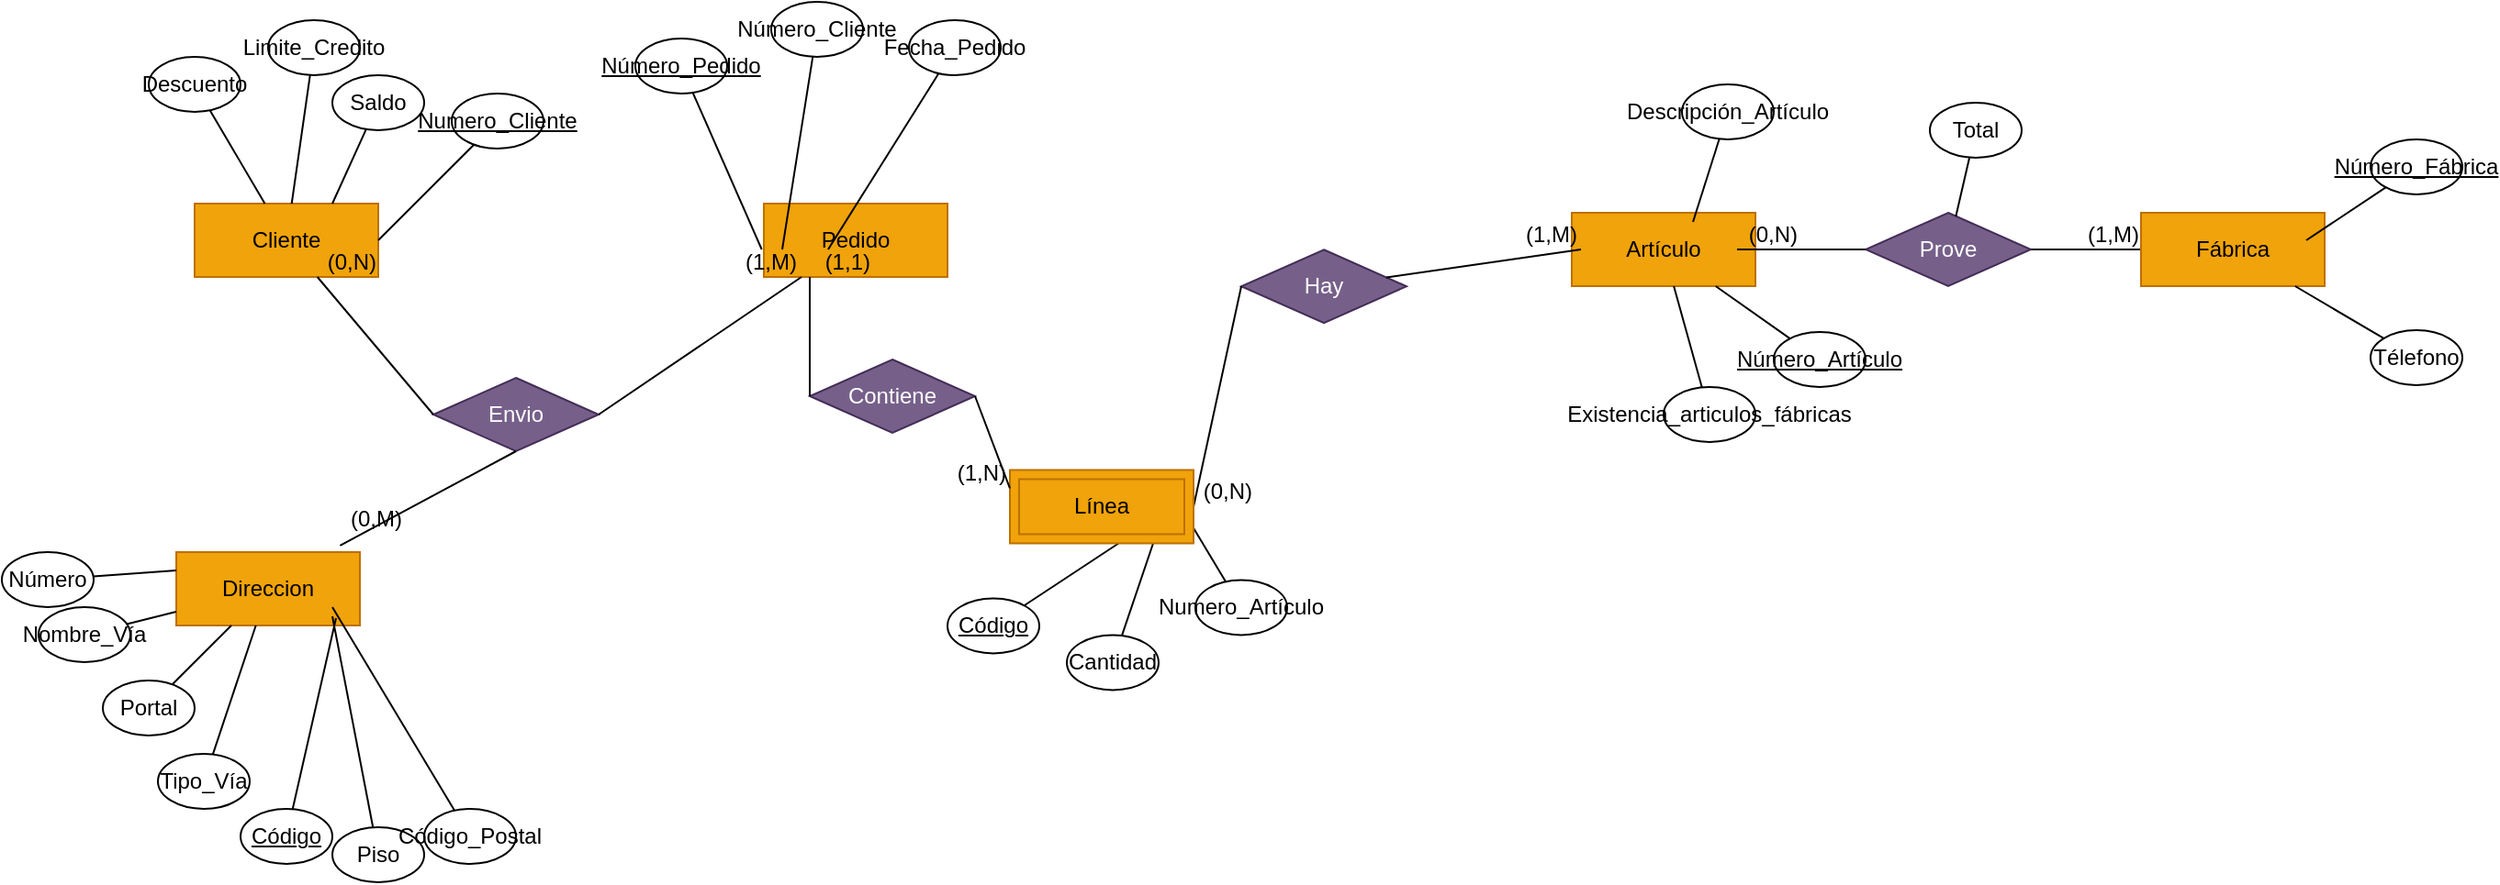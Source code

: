 <mxfile version="27.0.9">
  <diagram name="Página-1" id="Y2wxkopbrOoG1ZFBHDRZ">
    <mxGraphModel dx="1773" dy="661" grid="1" gridSize="10" guides="1" tooltips="1" connect="1" arrows="1" fold="1" page="1" pageScale="1" pageWidth="827" pageHeight="1169" math="0" shadow="0">
      <root>
        <mxCell id="0" />
        <mxCell id="1" parent="0" />
        <mxCell id="6sxr05ySoq-j22cTBixy-1" value="Cliente" style="whiteSpace=wrap;html=1;align=center;fillColor=#f0a30a;strokeColor=#BD7000;fontColor=#000000;" parent="1" vertex="1">
          <mxGeometry x="90" y="140" width="100" height="40" as="geometry" />
        </mxCell>
        <mxCell id="6sxr05ySoq-j22cTBixy-4" value="Direccion" style="whiteSpace=wrap;html=1;align=center;fillColor=#f0a30a;strokeColor=#BD7000;fontColor=#000000;" parent="1" vertex="1">
          <mxGeometry x="80" y="330" width="100" height="40" as="geometry" />
        </mxCell>
        <mxCell id="6sxr05ySoq-j22cTBixy-10" value="" style="endArrow=none;html=1;rounded=0;" parent="1" target="6sxr05ySoq-j22cTBixy-11" edge="1">
          <mxGeometry relative="1" as="geometry">
            <mxPoint x="190" y="160" as="sourcePoint" />
            <mxPoint x="250" y="160" as="targetPoint" />
          </mxGeometry>
        </mxCell>
        <mxCell id="6sxr05ySoq-j22cTBixy-11" value="&lt;u&gt;Numero_Cliente&lt;/u&gt;" style="ellipse;whiteSpace=wrap;html=1;align=center;" parent="1" vertex="1">
          <mxGeometry x="230" y="80" width="50" height="30" as="geometry" />
        </mxCell>
        <mxCell id="6sxr05ySoq-j22cTBixy-12" value="" style="endArrow=none;html=1;rounded=0;exitX=0.75;exitY=0;exitDx=0;exitDy=0;" parent="1" source="6sxr05ySoq-j22cTBixy-1" target="6sxr05ySoq-j22cTBixy-13" edge="1">
          <mxGeometry relative="1" as="geometry">
            <mxPoint x="130" y="95" as="sourcePoint" />
            <mxPoint x="190" y="95" as="targetPoint" />
          </mxGeometry>
        </mxCell>
        <mxCell id="6sxr05ySoq-j22cTBixy-13" value="Saldo" style="ellipse;whiteSpace=wrap;html=1;align=center;" parent="1" vertex="1">
          <mxGeometry x="165" y="70" width="50" height="30" as="geometry" />
        </mxCell>
        <mxCell id="6sxr05ySoq-j22cTBixy-14" value="" style="endArrow=none;html=1;rounded=0;" parent="1" source="6sxr05ySoq-j22cTBixy-1" target="6sxr05ySoq-j22cTBixy-15" edge="1">
          <mxGeometry relative="1" as="geometry">
            <mxPoint x="80" y="95" as="sourcePoint" />
            <mxPoint x="140" y="95" as="targetPoint" />
          </mxGeometry>
        </mxCell>
        <mxCell id="6sxr05ySoq-j22cTBixy-15" value="Limite_Credito" style="ellipse;whiteSpace=wrap;html=1;align=center;" parent="1" vertex="1">
          <mxGeometry x="130" y="40" width="50" height="30" as="geometry" />
        </mxCell>
        <mxCell id="6sxr05ySoq-j22cTBixy-16" value="" style="endArrow=none;html=1;rounded=0;" parent="1" source="6sxr05ySoq-j22cTBixy-1" target="6sxr05ySoq-j22cTBixy-17" edge="1">
          <mxGeometry relative="1" as="geometry">
            <mxPoint x="30" y="75" as="sourcePoint" />
            <mxPoint x="90" y="75" as="targetPoint" />
          </mxGeometry>
        </mxCell>
        <mxCell id="6sxr05ySoq-j22cTBixy-17" value="Descuento" style="ellipse;whiteSpace=wrap;html=1;align=center;" parent="1" vertex="1">
          <mxGeometry x="65" y="60" width="50" height="30" as="geometry" />
        </mxCell>
        <mxCell id="6sxr05ySoq-j22cTBixy-18" value="" style="endArrow=none;html=1;rounded=0;exitX=0.87;exitY=0.9;exitDx=0;exitDy=0;exitPerimeter=0;" parent="1" source="6sxr05ySoq-j22cTBixy-4" target="6sxr05ySoq-j22cTBixy-19" edge="1">
          <mxGeometry relative="1" as="geometry">
            <mxPoint x="113" y="415" as="sourcePoint" />
            <mxPoint x="173" y="415" as="targetPoint" />
          </mxGeometry>
        </mxCell>
        <mxCell id="6sxr05ySoq-j22cTBixy-19" value="&lt;u&gt;Código&lt;/u&gt;" style="ellipse;whiteSpace=wrap;html=1;align=center;" parent="1" vertex="1">
          <mxGeometry x="115" y="470" width="50" height="30" as="geometry" />
        </mxCell>
        <mxCell id="6sxr05ySoq-j22cTBixy-20" value="" style="endArrow=none;html=1;rounded=0;" parent="1" source="6sxr05ySoq-j22cTBixy-4" target="6sxr05ySoq-j22cTBixy-21" edge="1">
          <mxGeometry relative="1" as="geometry">
            <mxPoint x="65" y="415" as="sourcePoint" />
            <mxPoint x="125" y="415" as="targetPoint" />
          </mxGeometry>
        </mxCell>
        <mxCell id="6sxr05ySoq-j22cTBixy-21" value="Tipo_Vía" style="ellipse;whiteSpace=wrap;html=1;align=center;" parent="1" vertex="1">
          <mxGeometry x="70" y="440" width="50" height="30" as="geometry" />
        </mxCell>
        <mxCell id="6sxr05ySoq-j22cTBixy-22" value="" style="endArrow=none;html=1;rounded=0;" parent="1" source="6sxr05ySoq-j22cTBixy-4" target="6sxr05ySoq-j22cTBixy-23" edge="1">
          <mxGeometry relative="1" as="geometry">
            <mxPoint x="5" y="415" as="sourcePoint" />
            <mxPoint x="65" y="415" as="targetPoint" />
          </mxGeometry>
        </mxCell>
        <mxCell id="6sxr05ySoq-j22cTBixy-23" value="Portal" style="ellipse;whiteSpace=wrap;html=1;align=center;" parent="1" vertex="1">
          <mxGeometry x="40" y="400" width="50" height="30" as="geometry" />
        </mxCell>
        <mxCell id="6sxr05ySoq-j22cTBixy-24" value="" style="endArrow=none;html=1;rounded=0;" parent="1" source="6sxr05ySoq-j22cTBixy-4" target="6sxr05ySoq-j22cTBixy-25" edge="1">
          <mxGeometry relative="1" as="geometry">
            <mxPoint x="-30" y="375" as="sourcePoint" />
            <mxPoint x="30" y="375" as="targetPoint" />
          </mxGeometry>
        </mxCell>
        <mxCell id="6sxr05ySoq-j22cTBixy-25" value="Nombre_Vía" style="ellipse;whiteSpace=wrap;html=1;align=center;" parent="1" vertex="1">
          <mxGeometry x="5" y="360" width="50" height="30" as="geometry" />
        </mxCell>
        <mxCell id="6sxr05ySoq-j22cTBixy-26" value="" style="endArrow=none;html=1;rounded=0;exitX=0;exitY=0.25;exitDx=0;exitDy=0;" parent="1" source="6sxr05ySoq-j22cTBixy-4" target="6sxr05ySoq-j22cTBixy-27" edge="1">
          <mxGeometry relative="1" as="geometry">
            <mxPoint x="-50" y="345" as="sourcePoint" />
            <mxPoint x="10" y="345" as="targetPoint" />
          </mxGeometry>
        </mxCell>
        <mxCell id="6sxr05ySoq-j22cTBixy-27" value="Número" style="ellipse;whiteSpace=wrap;html=1;align=center;" parent="1" vertex="1">
          <mxGeometry x="-15" y="330" width="50" height="30" as="geometry" />
        </mxCell>
        <mxCell id="6sxr05ySoq-j22cTBixy-28" value="" style="endArrow=none;html=1;rounded=0;" parent="1" target="6sxr05ySoq-j22cTBixy-29" edge="1">
          <mxGeometry relative="1" as="geometry">
            <mxPoint x="165" y="365" as="sourcePoint" />
            <mxPoint x="225" y="365" as="targetPoint" />
          </mxGeometry>
        </mxCell>
        <mxCell id="6sxr05ySoq-j22cTBixy-29" value="Piso" style="ellipse;whiteSpace=wrap;html=1;align=center;" parent="1" vertex="1">
          <mxGeometry x="165" y="480" width="50" height="30" as="geometry" />
        </mxCell>
        <mxCell id="6sxr05ySoq-j22cTBixy-30" value="" style="endArrow=none;html=1;rounded=0;" parent="1" target="6sxr05ySoq-j22cTBixy-31" edge="1">
          <mxGeometry relative="1" as="geometry">
            <mxPoint x="165" y="360" as="sourcePoint" />
            <mxPoint x="225" y="360" as="targetPoint" />
          </mxGeometry>
        </mxCell>
        <mxCell id="6sxr05ySoq-j22cTBixy-31" value="Código_Postal" style="ellipse;whiteSpace=wrap;html=1;align=center;" parent="1" vertex="1">
          <mxGeometry x="215" y="470" width="50" height="30" as="geometry" />
        </mxCell>
        <mxCell id="6sxr05ySoq-j22cTBixy-46" value="Pedido" style="whiteSpace=wrap;html=1;align=center;fillColor=#f0a30a;strokeColor=#BD7000;fontColor=#000000;" parent="1" vertex="1">
          <mxGeometry x="400" y="140" width="100" height="40" as="geometry" />
        </mxCell>
        <mxCell id="6sxr05ySoq-j22cTBixy-69" value="Artículo" style="whiteSpace=wrap;html=1;align=center;fillColor=#f0a30a;strokeColor=#BD7000;fontColor=#000000;" parent="1" vertex="1">
          <mxGeometry x="840" y="145" width="100" height="40" as="geometry" />
        </mxCell>
        <mxCell id="6sxr05ySoq-j22cTBixy-70" value="Hay" style="shape=rhombus;perimeter=rhombusPerimeter;whiteSpace=wrap;html=1;align=center;fillColor=#76608a;fontColor=#ffffff;strokeColor=#432D57;" parent="1" vertex="1">
          <mxGeometry x="660" y="165.11" width="90" height="40" as="geometry" />
        </mxCell>
        <mxCell id="6sxr05ySoq-j22cTBixy-71" value="" style="endArrow=none;html=1;rounded=0;exitX=0;exitY=0.5;exitDx=0;exitDy=0;entryX=1;entryY=0.5;entryDx=0;entryDy=0;" parent="1" source="6sxr05ySoq-j22cTBixy-70" target="S-B8eoPbQV6OBo4gRNN--1" edge="1">
          <mxGeometry relative="1" as="geometry">
            <mxPoint x="512" y="130" as="sourcePoint" />
            <mxPoint x="500" y="160" as="targetPoint" />
          </mxGeometry>
        </mxCell>
        <mxCell id="6sxr05ySoq-j22cTBixy-72" value="(0,N)" style="resizable=0;html=1;whiteSpace=wrap;align=right;verticalAlign=bottom;" parent="6sxr05ySoq-j22cTBixy-71" connectable="0" vertex="1">
          <mxGeometry x="1" relative="1" as="geometry">
            <mxPoint x="34" as="offset" />
          </mxGeometry>
        </mxCell>
        <mxCell id="6sxr05ySoq-j22cTBixy-73" value="" style="endArrow=none;html=1;rounded=0;" parent="1" source="6sxr05ySoq-j22cTBixy-70" edge="1">
          <mxGeometry relative="1" as="geometry">
            <mxPoint x="830" y="255" as="sourcePoint" />
            <mxPoint x="845" y="165" as="targetPoint" />
          </mxGeometry>
        </mxCell>
        <mxCell id="6sxr05ySoq-j22cTBixy-74" value="(1,M)" style="resizable=0;html=1;whiteSpace=wrap;align=right;verticalAlign=bottom;" parent="6sxr05ySoq-j22cTBixy-73" connectable="0" vertex="1">
          <mxGeometry x="1" relative="1" as="geometry">
            <mxPoint as="offset" />
          </mxGeometry>
        </mxCell>
        <mxCell id="6sxr05ySoq-j22cTBixy-77" value="" style="endArrow=none;html=1;rounded=0;" parent="1" source="6sxr05ySoq-j22cTBixy-69" target="6sxr05ySoq-j22cTBixy-78" edge="1">
          <mxGeometry relative="1" as="geometry">
            <mxPoint x="890" y="250" as="sourcePoint" />
            <mxPoint x="950" y="250" as="targetPoint" />
          </mxGeometry>
        </mxCell>
        <mxCell id="6sxr05ySoq-j22cTBixy-78" value="&lt;u&gt;Número_Artículo&lt;/u&gt;" style="ellipse;whiteSpace=wrap;html=1;align=center;" parent="1" vertex="1">
          <mxGeometry x="950" y="210" width="50" height="30" as="geometry" />
        </mxCell>
        <mxCell id="6sxr05ySoq-j22cTBixy-79" value="Prove" style="shape=rhombus;perimeter=rhombusPerimeter;whiteSpace=wrap;html=1;align=center;fillColor=#76608a;fontColor=#ffffff;strokeColor=#432D57;" parent="1" vertex="1">
          <mxGeometry x="1000" y="145" width="90" height="40" as="geometry" />
        </mxCell>
        <mxCell id="6sxr05ySoq-j22cTBixy-80" value="" style="endArrow=none;html=1;rounded=0;exitX=0;exitY=0.5;exitDx=0;exitDy=0;" parent="1" source="6sxr05ySoq-j22cTBixy-79" edge="1">
          <mxGeometry relative="1" as="geometry">
            <mxPoint x="977" y="135" as="sourcePoint" />
            <mxPoint x="930" y="165" as="targetPoint" />
          </mxGeometry>
        </mxCell>
        <mxCell id="6sxr05ySoq-j22cTBixy-81" value="(0,N)" style="resizable=0;html=1;whiteSpace=wrap;align=right;verticalAlign=bottom;" parent="6sxr05ySoq-j22cTBixy-80" connectable="0" vertex="1">
          <mxGeometry x="1" relative="1" as="geometry">
            <mxPoint x="34" as="offset" />
          </mxGeometry>
        </mxCell>
        <mxCell id="6sxr05ySoq-j22cTBixy-82" value="" style="endArrow=none;html=1;rounded=0;exitX=1;exitY=0.5;exitDx=0;exitDy=0;" parent="1" source="6sxr05ySoq-j22cTBixy-79" edge="1">
          <mxGeometry relative="1" as="geometry">
            <mxPoint x="977" y="135" as="sourcePoint" />
            <mxPoint x="1150" y="165" as="targetPoint" />
          </mxGeometry>
        </mxCell>
        <mxCell id="6sxr05ySoq-j22cTBixy-83" value="(1,M)" style="resizable=0;html=1;whiteSpace=wrap;align=right;verticalAlign=bottom;" parent="6sxr05ySoq-j22cTBixy-82" connectable="0" vertex="1">
          <mxGeometry x="1" relative="1" as="geometry">
            <mxPoint as="offset" />
          </mxGeometry>
        </mxCell>
        <mxCell id="6sxr05ySoq-j22cTBixy-84" value="" style="endArrow=none;html=1;rounded=0;" parent="1" source="6sxr05ySoq-j22cTBixy-79" target="6sxr05ySoq-j22cTBixy-85" edge="1">
          <mxGeometry relative="1" as="geometry">
            <mxPoint x="1000" y="100" as="sourcePoint" />
            <mxPoint x="1060" y="100" as="targetPoint" />
          </mxGeometry>
        </mxCell>
        <mxCell id="6sxr05ySoq-j22cTBixy-85" value="Total" style="ellipse;whiteSpace=wrap;html=1;align=center;" parent="1" vertex="1">
          <mxGeometry x="1035" y="85" width="50" height="30" as="geometry" />
        </mxCell>
        <mxCell id="6sxr05ySoq-j22cTBixy-86" value="Fábrica" style="whiteSpace=wrap;html=1;align=center;fillColor=#f0a30a;strokeColor=#BD7000;fontColor=#000000;" parent="1" vertex="1">
          <mxGeometry x="1150" y="145" width="100" height="40" as="geometry" />
        </mxCell>
        <mxCell id="6sxr05ySoq-j22cTBixy-87" value="" style="endArrow=none;html=1;rounded=0;" parent="1" source="6sxr05ySoq-j22cTBixy-69" target="6sxr05ySoq-j22cTBixy-88" edge="1">
          <mxGeometry relative="1" as="geometry">
            <mxPoint x="865" y="250" as="sourcePoint" />
            <mxPoint x="925" y="250" as="targetPoint" />
          </mxGeometry>
        </mxCell>
        <mxCell id="6sxr05ySoq-j22cTBixy-88" value="Existencia_articulos_fábricas" style="ellipse;whiteSpace=wrap;html=1;align=center;" parent="1" vertex="1">
          <mxGeometry x="890" y="240" width="50" height="30" as="geometry" />
        </mxCell>
        <mxCell id="6sxr05ySoq-j22cTBixy-89" value="" style="endArrow=none;html=1;rounded=0;exitX=0.66;exitY=0.125;exitDx=0;exitDy=0;exitPerimeter=0;" parent="1" source="6sxr05ySoq-j22cTBixy-69" target="6sxr05ySoq-j22cTBixy-90" edge="1">
          <mxGeometry relative="1" as="geometry">
            <mxPoint x="865" y="90" as="sourcePoint" />
            <mxPoint x="925" y="90" as="targetPoint" />
          </mxGeometry>
        </mxCell>
        <mxCell id="6sxr05ySoq-j22cTBixy-90" value="Descripción_Artículo" style="ellipse;whiteSpace=wrap;html=1;align=center;" parent="1" vertex="1">
          <mxGeometry x="900" y="75" width="50" height="30" as="geometry" />
        </mxCell>
        <mxCell id="6sxr05ySoq-j22cTBixy-91" value="" style="endArrow=none;html=1;rounded=0;" parent="1" target="6sxr05ySoq-j22cTBixy-92" edge="1">
          <mxGeometry relative="1" as="geometry">
            <mxPoint x="398.857" y="165" as="sourcePoint" />
            <mxPoint x="385" y="225" as="targetPoint" />
          </mxGeometry>
        </mxCell>
        <mxCell id="6sxr05ySoq-j22cTBixy-92" value="&lt;u&gt;Número_Pedido&lt;/u&gt;" style="whiteSpace=wrap;html=1;align=center;shape=ellipse;perimeter=ellipsePerimeter;" parent="1" vertex="1">
          <mxGeometry x="330" y="50" width="50" height="30" as="geometry" />
        </mxCell>
        <mxCell id="6sxr05ySoq-j22cTBixy-93" value="" style="endArrow=none;html=1;rounded=0;exitX=0.5;exitY=1;exitDx=0;exitDy=0;" parent="1" target="6sxr05ySoq-j22cTBixy-94" edge="1">
          <mxGeometry relative="1" as="geometry">
            <mxPoint x="410" y="165" as="sourcePoint" />
            <mxPoint x="436" y="255" as="targetPoint" />
          </mxGeometry>
        </mxCell>
        <mxCell id="6sxr05ySoq-j22cTBixy-94" value="Número_Cliente" style="ellipse;whiteSpace=wrap;html=1;align=center;" parent="1" vertex="1">
          <mxGeometry x="404" y="30" width="50" height="30" as="geometry" />
        </mxCell>
        <mxCell id="6sxr05ySoq-j22cTBixy-95" value="" style="endArrow=none;html=1;rounded=0;exitX=0.75;exitY=1;exitDx=0;exitDy=0;" parent="1" target="6sxr05ySoq-j22cTBixy-96" edge="1">
          <mxGeometry relative="1" as="geometry">
            <mxPoint x="435" y="165" as="sourcePoint" />
            <mxPoint x="456" y="295" as="targetPoint" />
          </mxGeometry>
        </mxCell>
        <mxCell id="6sxr05ySoq-j22cTBixy-96" value="Fecha_Pedido" style="ellipse;whiteSpace=wrap;html=1;align=center;" parent="1" vertex="1">
          <mxGeometry x="479" y="40" width="50" height="30" as="geometry" />
        </mxCell>
        <mxCell id="6sxr05ySoq-j22cTBixy-97" value="" style="endArrow=none;html=1;rounded=0;" parent="1" target="6sxr05ySoq-j22cTBixy-98" edge="1">
          <mxGeometry relative="1" as="geometry">
            <mxPoint x="627" y="305.24" as="sourcePoint" />
            <mxPoint x="687" y="305.24" as="targetPoint" />
          </mxGeometry>
        </mxCell>
        <mxCell id="6sxr05ySoq-j22cTBixy-98" value="Numero_Artículo" style="ellipse;whiteSpace=wrap;html=1;align=center;" parent="1" vertex="1">
          <mxGeometry x="635" y="345.24" width="50" height="30" as="geometry" />
        </mxCell>
        <mxCell id="6sxr05ySoq-j22cTBixy-99" value="" style="endArrow=none;html=1;rounded=0;exitX=0.75;exitY=1;exitDx=0;exitDy=0;" parent="1" target="6sxr05ySoq-j22cTBixy-100" edge="1">
          <mxGeometry relative="1" as="geometry">
            <mxPoint x="612" y="325.24" as="sourcePoint" />
            <mxPoint x="667" y="350.24" as="targetPoint" />
          </mxGeometry>
        </mxCell>
        <mxCell id="6sxr05ySoq-j22cTBixy-100" value="Cantidad" style="ellipse;whiteSpace=wrap;html=1;align=center;" parent="1" vertex="1">
          <mxGeometry x="565" y="375.24" width="50" height="30" as="geometry" />
        </mxCell>
        <mxCell id="6sxr05ySoq-j22cTBixy-101" value="" style="endArrow=none;html=1;rounded=0;" parent="1" target="6sxr05ySoq-j22cTBixy-102" edge="1">
          <mxGeometry relative="1" as="geometry">
            <mxPoint x="593.154" y="325.24" as="sourcePoint" />
            <mxPoint x="607" y="370.24" as="targetPoint" />
          </mxGeometry>
        </mxCell>
        <mxCell id="6sxr05ySoq-j22cTBixy-102" value="&lt;u&gt;Código&lt;/u&gt;" style="ellipse;whiteSpace=wrap;html=1;align=center;" parent="1" vertex="1">
          <mxGeometry x="500" y="355.24" width="50" height="30" as="geometry" />
        </mxCell>
        <mxCell id="6sxr05ySoq-j22cTBixy-103" value="" style="endArrow=none;html=1;rounded=0;" parent="1" target="6sxr05ySoq-j22cTBixy-104" edge="1">
          <mxGeometry relative="1" as="geometry">
            <mxPoint x="1240" y="160" as="sourcePoint" />
            <mxPoint x="1300" y="160" as="targetPoint" />
          </mxGeometry>
        </mxCell>
        <mxCell id="6sxr05ySoq-j22cTBixy-104" value="&lt;u&gt;Número_Fábrica&lt;/u&gt;" style="ellipse;whiteSpace=wrap;html=1;align=center;" parent="1" vertex="1">
          <mxGeometry x="1275" y="105" width="50" height="30" as="geometry" />
        </mxCell>
        <mxCell id="6sxr05ySoq-j22cTBixy-105" value="" style="endArrow=none;html=1;rounded=0;" parent="1" source="6sxr05ySoq-j22cTBixy-86" target="6sxr05ySoq-j22cTBixy-106" edge="1">
          <mxGeometry relative="1" as="geometry">
            <mxPoint x="1240" y="224" as="sourcePoint" />
            <mxPoint x="1300" y="224" as="targetPoint" />
          </mxGeometry>
        </mxCell>
        <mxCell id="6sxr05ySoq-j22cTBixy-106" value="Télefono" style="ellipse;whiteSpace=wrap;html=1;align=center;" parent="1" vertex="1">
          <mxGeometry x="1275" y="209" width="50" height="30" as="geometry" />
        </mxCell>
        <mxCell id="S-B8eoPbQV6OBo4gRNN--1" value="Línea" style="shape=ext;margin=3;double=1;whiteSpace=wrap;html=1;align=center;fillColor=#f0a30a;fontColor=#000000;strokeColor=#BD7000;" parent="1" vertex="1">
          <mxGeometry x="534" y="285.24" width="100" height="40" as="geometry" />
        </mxCell>
        <mxCell id="S-B8eoPbQV6OBo4gRNN--5" value="Contiene" style="shape=rhombus;perimeter=rhombusPerimeter;whiteSpace=wrap;html=1;align=center;fillColor=#76608a;fontColor=#ffffff;strokeColor=#432D57;" parent="1" vertex="1">
          <mxGeometry x="425" y="225" width="90" height="40" as="geometry" />
        </mxCell>
        <mxCell id="S-B8eoPbQV6OBo4gRNN--6" value="" style="endArrow=none;html=1;rounded=0;exitX=0;exitY=0.5;exitDx=0;exitDy=0;entryX=0.25;entryY=1;entryDx=0;entryDy=0;" parent="1" source="S-B8eoPbQV6OBo4gRNN--5" target="6sxr05ySoq-j22cTBixy-46" edge="1">
          <mxGeometry relative="1" as="geometry">
            <mxPoint x="402" y="215" as="sourcePoint" />
            <mxPoint x="355" y="245" as="targetPoint" />
          </mxGeometry>
        </mxCell>
        <mxCell id="S-B8eoPbQV6OBo4gRNN--7" value="(1,1)" style="resizable=0;html=1;whiteSpace=wrap;align=right;verticalAlign=bottom;" parent="S-B8eoPbQV6OBo4gRNN--6" connectable="0" vertex="1">
          <mxGeometry x="1" relative="1" as="geometry">
            <mxPoint x="34" as="offset" />
          </mxGeometry>
        </mxCell>
        <mxCell id="S-B8eoPbQV6OBo4gRNN--8" value="" style="endArrow=none;html=1;rounded=0;exitX=1;exitY=0.5;exitDx=0;exitDy=0;entryX=0;entryY=0.25;entryDx=0;entryDy=0;" parent="1" source="S-B8eoPbQV6OBo4gRNN--5" target="S-B8eoPbQV6OBo4gRNN--1" edge="1">
          <mxGeometry relative="1" as="geometry">
            <mxPoint x="402" y="215" as="sourcePoint" />
            <mxPoint x="575" y="245" as="targetPoint" />
          </mxGeometry>
        </mxCell>
        <mxCell id="S-B8eoPbQV6OBo4gRNN--9" value="(1,N)" style="resizable=0;html=1;whiteSpace=wrap;align=right;verticalAlign=bottom;" parent="S-B8eoPbQV6OBo4gRNN--8" connectable="0" vertex="1">
          <mxGeometry x="1" relative="1" as="geometry">
            <mxPoint as="offset" />
          </mxGeometry>
        </mxCell>
        <mxCell id="ovVMRBEO8Zg6W3HzVA-h-1" value="Envio" style="shape=rhombus;perimeter=rhombusPerimeter;whiteSpace=wrap;html=1;align=center;fillColor=#76608a;fontColor=#ffffff;strokeColor=#432D57;" parent="1" vertex="1">
          <mxGeometry x="220" y="235" width="90" height="40" as="geometry" />
        </mxCell>
        <mxCell id="ovVMRBEO8Zg6W3HzVA-h-2" value="" style="endArrow=none;html=1;rounded=0;exitX=0;exitY=0.5;exitDx=0;exitDy=0;" parent="1" source="ovVMRBEO8Zg6W3HzVA-h-1" target="6sxr05ySoq-j22cTBixy-1" edge="1">
          <mxGeometry relative="1" as="geometry">
            <mxPoint x="212" y="202" as="sourcePoint" />
            <mxPoint x="115" y="232" as="targetPoint" />
          </mxGeometry>
        </mxCell>
        <mxCell id="ovVMRBEO8Zg6W3HzVA-h-3" value="(0,N)" style="resizable=0;html=1;whiteSpace=wrap;align=right;verticalAlign=bottom;" parent="ovVMRBEO8Zg6W3HzVA-h-2" connectable="0" vertex="1">
          <mxGeometry x="1" relative="1" as="geometry">
            <mxPoint x="34" as="offset" />
          </mxGeometry>
        </mxCell>
        <mxCell id="ovVMRBEO8Zg6W3HzVA-h-4" value="" style="endArrow=none;html=1;rounded=0;exitX=1;exitY=0.5;exitDx=0;exitDy=0;" parent="1" source="ovVMRBEO8Zg6W3HzVA-h-1" target="6sxr05ySoq-j22cTBixy-46" edge="1">
          <mxGeometry relative="1" as="geometry">
            <mxPoint x="278" y="232" as="sourcePoint" />
            <mxPoint x="378" y="232" as="targetPoint" />
          </mxGeometry>
        </mxCell>
        <mxCell id="ovVMRBEO8Zg6W3HzVA-h-5" value="(1,M)" style="resizable=0;html=1;whiteSpace=wrap;align=right;verticalAlign=bottom;" parent="ovVMRBEO8Zg6W3HzVA-h-4" connectable="0" vertex="1">
          <mxGeometry x="1" relative="1" as="geometry">
            <mxPoint x="-1" as="offset" />
          </mxGeometry>
        </mxCell>
        <mxCell id="ovVMRBEO8Zg6W3HzVA-h-6" value="" style="endArrow=none;html=1;rounded=0;exitX=0.5;exitY=1;exitDx=0;exitDy=0;entryX=0.892;entryY=-0.088;entryDx=0;entryDy=0;entryPerimeter=0;" parent="1" source="ovVMRBEO8Zg6W3HzVA-h-1" target="6sxr05ySoq-j22cTBixy-4" edge="1">
          <mxGeometry relative="1" as="geometry">
            <mxPoint x="344" y="312" as="sourcePoint" />
            <mxPoint x="249" y="311" as="targetPoint" />
          </mxGeometry>
        </mxCell>
        <mxCell id="ovVMRBEO8Zg6W3HzVA-h-7" value="(0,M)" style="resizable=0;html=1;whiteSpace=wrap;align=right;verticalAlign=bottom;" parent="ovVMRBEO8Zg6W3HzVA-h-6" connectable="0" vertex="1">
          <mxGeometry x="1" relative="1" as="geometry">
            <mxPoint x="36" y="-6" as="offset" />
          </mxGeometry>
        </mxCell>
      </root>
    </mxGraphModel>
  </diagram>
</mxfile>
